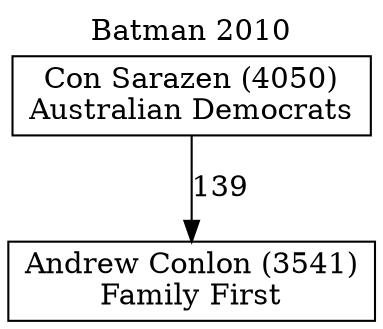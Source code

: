 // House preference flow
digraph "Andrew Conlon (3541)_Batman_2010" {
	graph [label="Batman 2010" labelloc=t mclimit=10]
	node [shape=box]
	"Andrew Conlon (3541)" [label="Andrew Conlon (3541)
Family First"]
	"Con Sarazen (4050)" [label="Con Sarazen (4050)
Australian Democrats"]
	"Con Sarazen (4050)" -> "Andrew Conlon (3541)" [label=139]
}

